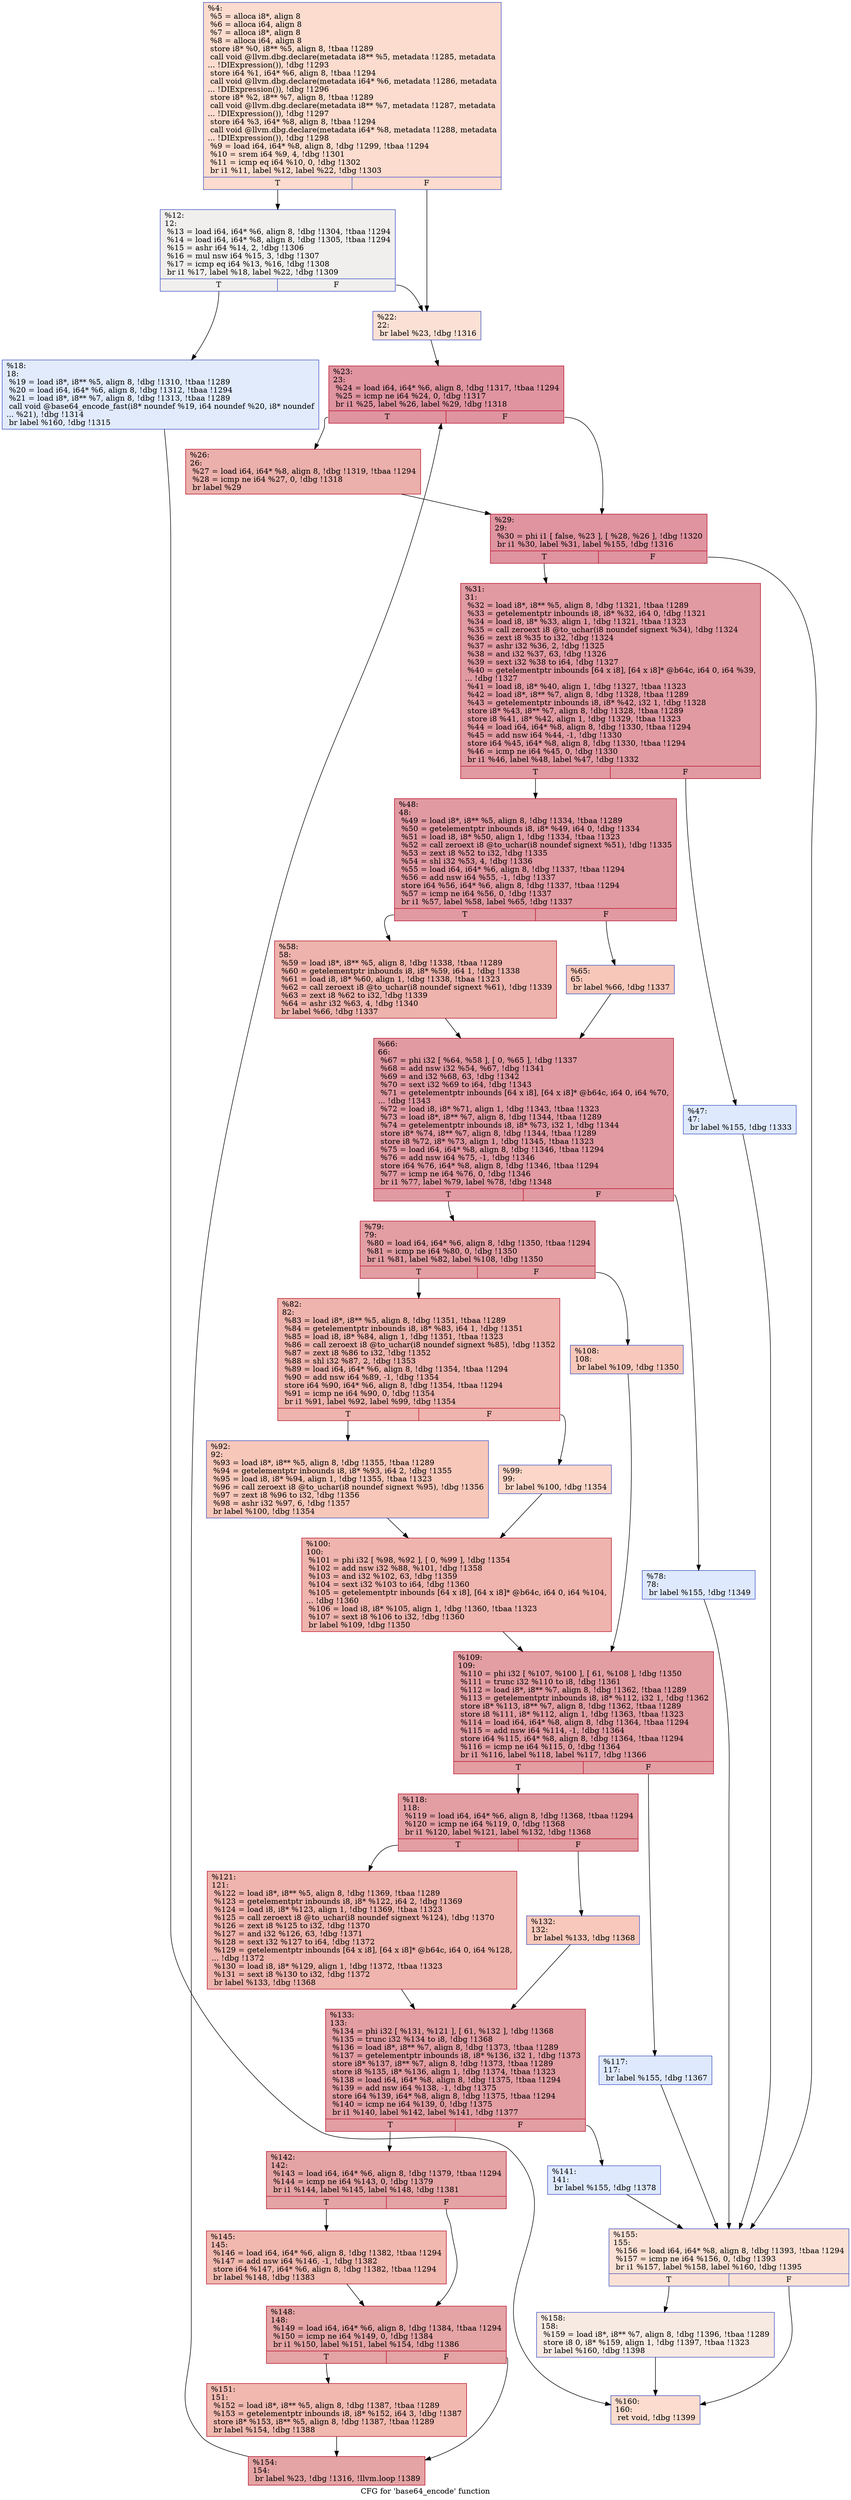 digraph "CFG for 'base64_encode' function" {
	label="CFG for 'base64_encode' function";

	Node0x1fef540 [shape=record,color="#3d50c3ff", style=filled, fillcolor="#f7af9170",label="{%4:\l  %5 = alloca i8*, align 8\l  %6 = alloca i64, align 8\l  %7 = alloca i8*, align 8\l  %8 = alloca i64, align 8\l  store i8* %0, i8** %5, align 8, !tbaa !1289\l  call void @llvm.dbg.declare(metadata i8** %5, metadata !1285, metadata\l... !DIExpression()), !dbg !1293\l  store i64 %1, i64* %6, align 8, !tbaa !1294\l  call void @llvm.dbg.declare(metadata i64* %6, metadata !1286, metadata\l... !DIExpression()), !dbg !1296\l  store i8* %2, i8** %7, align 8, !tbaa !1289\l  call void @llvm.dbg.declare(metadata i8** %7, metadata !1287, metadata\l... !DIExpression()), !dbg !1297\l  store i64 %3, i64* %8, align 8, !tbaa !1294\l  call void @llvm.dbg.declare(metadata i64* %8, metadata !1288, metadata\l... !DIExpression()), !dbg !1298\l  %9 = load i64, i64* %8, align 8, !dbg !1299, !tbaa !1294\l  %10 = srem i64 %9, 4, !dbg !1301\l  %11 = icmp eq i64 %10, 0, !dbg !1302\l  br i1 %11, label %12, label %22, !dbg !1303\l|{<s0>T|<s1>F}}"];
	Node0x1fef540:s0 -> Node0x1ff31c0;
	Node0x1fef540:s1 -> Node0x1ff5ff0;
	Node0x1ff31c0 [shape=record,color="#3d50c3ff", style=filled, fillcolor="#e0dbd870",label="{%12:\l12:                                               \l  %13 = load i64, i64* %6, align 8, !dbg !1304, !tbaa !1294\l  %14 = load i64, i64* %8, align 8, !dbg !1305, !tbaa !1294\l  %15 = ashr i64 %14, 2, !dbg !1306\l  %16 = mul nsw i64 %15, 3, !dbg !1307\l  %17 = icmp eq i64 %13, %16, !dbg !1308\l  br i1 %17, label %18, label %22, !dbg !1309\l|{<s0>T|<s1>F}}"];
	Node0x1ff31c0:s0 -> Node0x1ff5fa0;
	Node0x1ff31c0:s1 -> Node0x1ff5ff0;
	Node0x1ff5fa0 [shape=record,color="#3d50c3ff", style=filled, fillcolor="#bbd1f870",label="{%18:\l18:                                               \l  %19 = load i8*, i8** %5, align 8, !dbg !1310, !tbaa !1289\l  %20 = load i64, i64* %6, align 8, !dbg !1312, !tbaa !1294\l  %21 = load i8*, i8** %7, align 8, !dbg !1313, !tbaa !1289\l  call void @base64_encode_fast(i8* noundef %19, i64 noundef %20, i8* noundef\l... %21), !dbg !1314\l  br label %160, !dbg !1315\l}"];
	Node0x1ff5fa0 -> Node0x1ff69a0;
	Node0x1ff5ff0 [shape=record,color="#3d50c3ff", style=filled, fillcolor="#f7bca170",label="{%22:\l22:                                               \l  br label %23, !dbg !1316\l}"];
	Node0x1ff5ff0 -> Node0x1ff6040;
	Node0x1ff6040 [shape=record,color="#b70d28ff", style=filled, fillcolor="#b70d2870",label="{%23:\l23:                                               \l  %24 = load i64, i64* %6, align 8, !dbg !1317, !tbaa !1294\l  %25 = icmp ne i64 %24, 0, !dbg !1317\l  br i1 %25, label %26, label %29, !dbg !1318\l|{<s0>T|<s1>F}}"];
	Node0x1ff6040:s0 -> Node0x1ff6090;
	Node0x1ff6040:s1 -> Node0x1ff60e0;
	Node0x1ff6090 [shape=record,color="#b70d28ff", style=filled, fillcolor="#d24b4070",label="{%26:\l26:                                               \l  %27 = load i64, i64* %8, align 8, !dbg !1319, !tbaa !1294\l  %28 = icmp ne i64 %27, 0, !dbg !1318\l  br label %29\l}"];
	Node0x1ff6090 -> Node0x1ff60e0;
	Node0x1ff60e0 [shape=record,color="#b70d28ff", style=filled, fillcolor="#b70d2870",label="{%29:\l29:                                               \l  %30 = phi i1 [ false, %23 ], [ %28, %26 ], !dbg !1320\l  br i1 %30, label %31, label %155, !dbg !1316\l|{<s0>T|<s1>F}}"];
	Node0x1ff60e0:s0 -> Node0x1ff6130;
	Node0x1ff60e0:s1 -> Node0x1ff6900;
	Node0x1ff6130 [shape=record,color="#b70d28ff", style=filled, fillcolor="#bb1b2c70",label="{%31:\l31:                                               \l  %32 = load i8*, i8** %5, align 8, !dbg !1321, !tbaa !1289\l  %33 = getelementptr inbounds i8, i8* %32, i64 0, !dbg !1321\l  %34 = load i8, i8* %33, align 1, !dbg !1321, !tbaa !1323\l  %35 = call zeroext i8 @to_uchar(i8 noundef signext %34), !dbg !1324\l  %36 = zext i8 %35 to i32, !dbg !1324\l  %37 = ashr i32 %36, 2, !dbg !1325\l  %38 = and i32 %37, 63, !dbg !1326\l  %39 = sext i32 %38 to i64, !dbg !1327\l  %40 = getelementptr inbounds [64 x i8], [64 x i8]* @b64c, i64 0, i64 %39,\l... !dbg !1327\l  %41 = load i8, i8* %40, align 1, !dbg !1327, !tbaa !1323\l  %42 = load i8*, i8** %7, align 8, !dbg !1328, !tbaa !1289\l  %43 = getelementptr inbounds i8, i8* %42, i32 1, !dbg !1328\l  store i8* %43, i8** %7, align 8, !dbg !1328, !tbaa !1289\l  store i8 %41, i8* %42, align 1, !dbg !1329, !tbaa !1323\l  %44 = load i64, i64* %8, align 8, !dbg !1330, !tbaa !1294\l  %45 = add nsw i64 %44, -1, !dbg !1330\l  store i64 %45, i64* %8, align 8, !dbg !1330, !tbaa !1294\l  %46 = icmp ne i64 %45, 0, !dbg !1330\l  br i1 %46, label %48, label %47, !dbg !1332\l|{<s0>T|<s1>F}}"];
	Node0x1ff6130:s0 -> Node0x1ff61d0;
	Node0x1ff6130:s1 -> Node0x1ff6180;
	Node0x1ff6180 [shape=record,color="#3d50c3ff", style=filled, fillcolor="#b5cdfa70",label="{%47:\l47:                                               \l  br label %155, !dbg !1333\l}"];
	Node0x1ff6180 -> Node0x1ff6900;
	Node0x1ff61d0 [shape=record,color="#b70d28ff", style=filled, fillcolor="#bb1b2c70",label="{%48:\l48:                                               \l  %49 = load i8*, i8** %5, align 8, !dbg !1334, !tbaa !1289\l  %50 = getelementptr inbounds i8, i8* %49, i64 0, !dbg !1334\l  %51 = load i8, i8* %50, align 1, !dbg !1334, !tbaa !1323\l  %52 = call zeroext i8 @to_uchar(i8 noundef signext %51), !dbg !1335\l  %53 = zext i8 %52 to i32, !dbg !1335\l  %54 = shl i32 %53, 4, !dbg !1336\l  %55 = load i64, i64* %6, align 8, !dbg !1337, !tbaa !1294\l  %56 = add nsw i64 %55, -1, !dbg !1337\l  store i64 %56, i64* %6, align 8, !dbg !1337, !tbaa !1294\l  %57 = icmp ne i64 %56, 0, !dbg !1337\l  br i1 %57, label %58, label %65, !dbg !1337\l|{<s0>T|<s1>F}}"];
	Node0x1ff61d0:s0 -> Node0x1ff6220;
	Node0x1ff61d0:s1 -> Node0x1ff6270;
	Node0x1ff6220 [shape=record,color="#b70d28ff", style=filled, fillcolor="#d6524470",label="{%58:\l58:                                               \l  %59 = load i8*, i8** %5, align 8, !dbg !1338, !tbaa !1289\l  %60 = getelementptr inbounds i8, i8* %59, i64 1, !dbg !1338\l  %61 = load i8, i8* %60, align 1, !dbg !1338, !tbaa !1323\l  %62 = call zeroext i8 @to_uchar(i8 noundef signext %61), !dbg !1339\l  %63 = zext i8 %62 to i32, !dbg !1339\l  %64 = ashr i32 %63, 4, !dbg !1340\l  br label %66, !dbg !1337\l}"];
	Node0x1ff6220 -> Node0x1ff62c0;
	Node0x1ff6270 [shape=record,color="#3d50c3ff", style=filled, fillcolor="#ec7f6370",label="{%65:\l65:                                               \l  br label %66, !dbg !1337\l}"];
	Node0x1ff6270 -> Node0x1ff62c0;
	Node0x1ff62c0 [shape=record,color="#b70d28ff", style=filled, fillcolor="#bb1b2c70",label="{%66:\l66:                                               \l  %67 = phi i32 [ %64, %58 ], [ 0, %65 ], !dbg !1337\l  %68 = add nsw i32 %54, %67, !dbg !1341\l  %69 = and i32 %68, 63, !dbg !1342\l  %70 = sext i32 %69 to i64, !dbg !1343\l  %71 = getelementptr inbounds [64 x i8], [64 x i8]* @b64c, i64 0, i64 %70,\l... !dbg !1343\l  %72 = load i8, i8* %71, align 1, !dbg !1343, !tbaa !1323\l  %73 = load i8*, i8** %7, align 8, !dbg !1344, !tbaa !1289\l  %74 = getelementptr inbounds i8, i8* %73, i32 1, !dbg !1344\l  store i8* %74, i8** %7, align 8, !dbg !1344, !tbaa !1289\l  store i8 %72, i8* %73, align 1, !dbg !1345, !tbaa !1323\l  %75 = load i64, i64* %8, align 8, !dbg !1346, !tbaa !1294\l  %76 = add nsw i64 %75, -1, !dbg !1346\l  store i64 %76, i64* %8, align 8, !dbg !1346, !tbaa !1294\l  %77 = icmp ne i64 %76, 0, !dbg !1346\l  br i1 %77, label %79, label %78, !dbg !1348\l|{<s0>T|<s1>F}}"];
	Node0x1ff62c0:s0 -> Node0x1ff6360;
	Node0x1ff62c0:s1 -> Node0x1ff6310;
	Node0x1ff6310 [shape=record,color="#3d50c3ff", style=filled, fillcolor="#b5cdfa70",label="{%78:\l78:                                               \l  br label %155, !dbg !1349\l}"];
	Node0x1ff6310 -> Node0x1ff6900;
	Node0x1ff6360 [shape=record,color="#b70d28ff", style=filled, fillcolor="#be242e70",label="{%79:\l79:                                               \l  %80 = load i64, i64* %6, align 8, !dbg !1350, !tbaa !1294\l  %81 = icmp ne i64 %80, 0, !dbg !1350\l  br i1 %81, label %82, label %108, !dbg !1350\l|{<s0>T|<s1>F}}"];
	Node0x1ff6360:s0 -> Node0x1ff63b0;
	Node0x1ff6360:s1 -> Node0x1ff64f0;
	Node0x1ff63b0 [shape=record,color="#b70d28ff", style=filled, fillcolor="#d8564670",label="{%82:\l82:                                               \l  %83 = load i8*, i8** %5, align 8, !dbg !1351, !tbaa !1289\l  %84 = getelementptr inbounds i8, i8* %83, i64 1, !dbg !1351\l  %85 = load i8, i8* %84, align 1, !dbg !1351, !tbaa !1323\l  %86 = call zeroext i8 @to_uchar(i8 noundef signext %85), !dbg !1352\l  %87 = zext i8 %86 to i32, !dbg !1352\l  %88 = shl i32 %87, 2, !dbg !1353\l  %89 = load i64, i64* %6, align 8, !dbg !1354, !tbaa !1294\l  %90 = add nsw i64 %89, -1, !dbg !1354\l  store i64 %90, i64* %6, align 8, !dbg !1354, !tbaa !1294\l  %91 = icmp ne i64 %90, 0, !dbg !1354\l  br i1 %91, label %92, label %99, !dbg !1354\l|{<s0>T|<s1>F}}"];
	Node0x1ff63b0:s0 -> Node0x1ff6400;
	Node0x1ff63b0:s1 -> Node0x1ff6450;
	Node0x1ff6400 [shape=record,color="#3d50c3ff", style=filled, fillcolor="#ec7f6370",label="{%92:\l92:                                               \l  %93 = load i8*, i8** %5, align 8, !dbg !1355, !tbaa !1289\l  %94 = getelementptr inbounds i8, i8* %93, i64 2, !dbg !1355\l  %95 = load i8, i8* %94, align 1, !dbg !1355, !tbaa !1323\l  %96 = call zeroext i8 @to_uchar(i8 noundef signext %95), !dbg !1356\l  %97 = zext i8 %96 to i32, !dbg !1356\l  %98 = ashr i32 %97, 6, !dbg !1357\l  br label %100, !dbg !1354\l}"];
	Node0x1ff6400 -> Node0x1ff64a0;
	Node0x1ff6450 [shape=record,color="#3d50c3ff", style=filled, fillcolor="#f6a38570",label="{%99:\l99:                                               \l  br label %100, !dbg !1354\l}"];
	Node0x1ff6450 -> Node0x1ff64a0;
	Node0x1ff64a0 [shape=record,color="#b70d28ff", style=filled, fillcolor="#d8564670",label="{%100:\l100:                                              \l  %101 = phi i32 [ %98, %92 ], [ 0, %99 ], !dbg !1354\l  %102 = add nsw i32 %88, %101, !dbg !1358\l  %103 = and i32 %102, 63, !dbg !1359\l  %104 = sext i32 %103 to i64, !dbg !1360\l  %105 = getelementptr inbounds [64 x i8], [64 x i8]* @b64c, i64 0, i64 %104,\l... !dbg !1360\l  %106 = load i8, i8* %105, align 1, !dbg !1360, !tbaa !1323\l  %107 = sext i8 %106 to i32, !dbg !1360\l  br label %109, !dbg !1350\l}"];
	Node0x1ff64a0 -> Node0x1ff6540;
	Node0x1ff64f0 [shape=record,color="#3d50c3ff", style=filled, fillcolor="#ed836670",label="{%108:\l108:                                              \l  br label %109, !dbg !1350\l}"];
	Node0x1ff64f0 -> Node0x1ff6540;
	Node0x1ff6540 [shape=record,color="#b70d28ff", style=filled, fillcolor="#be242e70",label="{%109:\l109:                                              \l  %110 = phi i32 [ %107, %100 ], [ 61, %108 ], !dbg !1350\l  %111 = trunc i32 %110 to i8, !dbg !1361\l  %112 = load i8*, i8** %7, align 8, !dbg !1362, !tbaa !1289\l  %113 = getelementptr inbounds i8, i8* %112, i32 1, !dbg !1362\l  store i8* %113, i8** %7, align 8, !dbg !1362, !tbaa !1289\l  store i8 %111, i8* %112, align 1, !dbg !1363, !tbaa !1323\l  %114 = load i64, i64* %8, align 8, !dbg !1364, !tbaa !1294\l  %115 = add nsw i64 %114, -1, !dbg !1364\l  store i64 %115, i64* %8, align 8, !dbg !1364, !tbaa !1294\l  %116 = icmp ne i64 %115, 0, !dbg !1364\l  br i1 %116, label %118, label %117, !dbg !1366\l|{<s0>T|<s1>F}}"];
	Node0x1ff6540:s0 -> Node0x1ff65e0;
	Node0x1ff6540:s1 -> Node0x1ff6590;
	Node0x1ff6590 [shape=record,color="#3d50c3ff", style=filled, fillcolor="#b5cdfa70",label="{%117:\l117:                                              \l  br label %155, !dbg !1367\l}"];
	Node0x1ff6590 -> Node0x1ff6900;
	Node0x1ff65e0 [shape=record,color="#b70d28ff", style=filled, fillcolor="#be242e70",label="{%118:\l118:                                              \l  %119 = load i64, i64* %6, align 8, !dbg !1368, !tbaa !1294\l  %120 = icmp ne i64 %119, 0, !dbg !1368\l  br i1 %120, label %121, label %132, !dbg !1368\l|{<s0>T|<s1>F}}"];
	Node0x1ff65e0:s0 -> Node0x1ff6630;
	Node0x1ff65e0:s1 -> Node0x1ff6680;
	Node0x1ff6630 [shape=record,color="#b70d28ff", style=filled, fillcolor="#d8564670",label="{%121:\l121:                                              \l  %122 = load i8*, i8** %5, align 8, !dbg !1369, !tbaa !1289\l  %123 = getelementptr inbounds i8, i8* %122, i64 2, !dbg !1369\l  %124 = load i8, i8* %123, align 1, !dbg !1369, !tbaa !1323\l  %125 = call zeroext i8 @to_uchar(i8 noundef signext %124), !dbg !1370\l  %126 = zext i8 %125 to i32, !dbg !1370\l  %127 = and i32 %126, 63, !dbg !1371\l  %128 = sext i32 %127 to i64, !dbg !1372\l  %129 = getelementptr inbounds [64 x i8], [64 x i8]* @b64c, i64 0, i64 %128,\l... !dbg !1372\l  %130 = load i8, i8* %129, align 1, !dbg !1372, !tbaa !1323\l  %131 = sext i8 %130 to i32, !dbg !1372\l  br label %133, !dbg !1368\l}"];
	Node0x1ff6630 -> Node0x1ff66d0;
	Node0x1ff6680 [shape=record,color="#3d50c3ff", style=filled, fillcolor="#ed836670",label="{%132:\l132:                                              \l  br label %133, !dbg !1368\l}"];
	Node0x1ff6680 -> Node0x1ff66d0;
	Node0x1ff66d0 [shape=record,color="#b70d28ff", style=filled, fillcolor="#be242e70",label="{%133:\l133:                                              \l  %134 = phi i32 [ %131, %121 ], [ 61, %132 ], !dbg !1368\l  %135 = trunc i32 %134 to i8, !dbg !1368\l  %136 = load i8*, i8** %7, align 8, !dbg !1373, !tbaa !1289\l  %137 = getelementptr inbounds i8, i8* %136, i32 1, !dbg !1373\l  store i8* %137, i8** %7, align 8, !dbg !1373, !tbaa !1289\l  store i8 %135, i8* %136, align 1, !dbg !1374, !tbaa !1323\l  %138 = load i64, i64* %8, align 8, !dbg !1375, !tbaa !1294\l  %139 = add nsw i64 %138, -1, !dbg !1375\l  store i64 %139, i64* %8, align 8, !dbg !1375, !tbaa !1294\l  %140 = icmp ne i64 %139, 0, !dbg !1375\l  br i1 %140, label %142, label %141, !dbg !1377\l|{<s0>T|<s1>F}}"];
	Node0x1ff66d0:s0 -> Node0x1ff6770;
	Node0x1ff66d0:s1 -> Node0x1ff6720;
	Node0x1ff6720 [shape=record,color="#3d50c3ff", style=filled, fillcolor="#b5cdfa70",label="{%141:\l141:                                              \l  br label %155, !dbg !1378\l}"];
	Node0x1ff6720 -> Node0x1ff6900;
	Node0x1ff6770 [shape=record,color="#b70d28ff", style=filled, fillcolor="#c32e3170",label="{%142:\l142:                                              \l  %143 = load i64, i64* %6, align 8, !dbg !1379, !tbaa !1294\l  %144 = icmp ne i64 %143, 0, !dbg !1379\l  br i1 %144, label %145, label %148, !dbg !1381\l|{<s0>T|<s1>F}}"];
	Node0x1ff6770:s0 -> Node0x1ff67c0;
	Node0x1ff6770:s1 -> Node0x1ff6810;
	Node0x1ff67c0 [shape=record,color="#b70d28ff", style=filled, fillcolor="#dc5d4a70",label="{%145:\l145:                                              \l  %146 = load i64, i64* %6, align 8, !dbg !1382, !tbaa !1294\l  %147 = add nsw i64 %146, -1, !dbg !1382\l  store i64 %147, i64* %6, align 8, !dbg !1382, !tbaa !1294\l  br label %148, !dbg !1383\l}"];
	Node0x1ff67c0 -> Node0x1ff6810;
	Node0x1ff6810 [shape=record,color="#b70d28ff", style=filled, fillcolor="#c32e3170",label="{%148:\l148:                                              \l  %149 = load i64, i64* %6, align 8, !dbg !1384, !tbaa !1294\l  %150 = icmp ne i64 %149, 0, !dbg !1384\l  br i1 %150, label %151, label %154, !dbg !1386\l|{<s0>T|<s1>F}}"];
	Node0x1ff6810:s0 -> Node0x1ff6860;
	Node0x1ff6810:s1 -> Node0x1ff68b0;
	Node0x1ff6860 [shape=record,color="#b70d28ff", style=filled, fillcolor="#dc5d4a70",label="{%151:\l151:                                              \l  %152 = load i8*, i8** %5, align 8, !dbg !1387, !tbaa !1289\l  %153 = getelementptr inbounds i8, i8* %152, i64 3, !dbg !1387\l  store i8* %153, i8** %5, align 8, !dbg !1387, !tbaa !1289\l  br label %154, !dbg !1388\l}"];
	Node0x1ff6860 -> Node0x1ff68b0;
	Node0x1ff68b0 [shape=record,color="#b70d28ff", style=filled, fillcolor="#c32e3170",label="{%154:\l154:                                              \l  br label %23, !dbg !1316, !llvm.loop !1389\l}"];
	Node0x1ff68b0 -> Node0x1ff6040;
	Node0x1ff6900 [shape=record,color="#3d50c3ff", style=filled, fillcolor="#f7bca170",label="{%155:\l155:                                              \l  %156 = load i64, i64* %8, align 8, !dbg !1393, !tbaa !1294\l  %157 = icmp ne i64 %156, 0, !dbg !1393\l  br i1 %157, label %158, label %160, !dbg !1395\l|{<s0>T|<s1>F}}"];
	Node0x1ff6900:s0 -> Node0x1ff6950;
	Node0x1ff6900:s1 -> Node0x1ff69a0;
	Node0x1ff6950 [shape=record,color="#3d50c3ff", style=filled, fillcolor="#eed0c070",label="{%158:\l158:                                              \l  %159 = load i8*, i8** %7, align 8, !dbg !1396, !tbaa !1289\l  store i8 0, i8* %159, align 1, !dbg !1397, !tbaa !1323\l  br label %160, !dbg !1398\l}"];
	Node0x1ff6950 -> Node0x1ff69a0;
	Node0x1ff69a0 [shape=record,color="#3d50c3ff", style=filled, fillcolor="#f7af9170",label="{%160:\l160:                                              \l  ret void, !dbg !1399\l}"];
}
